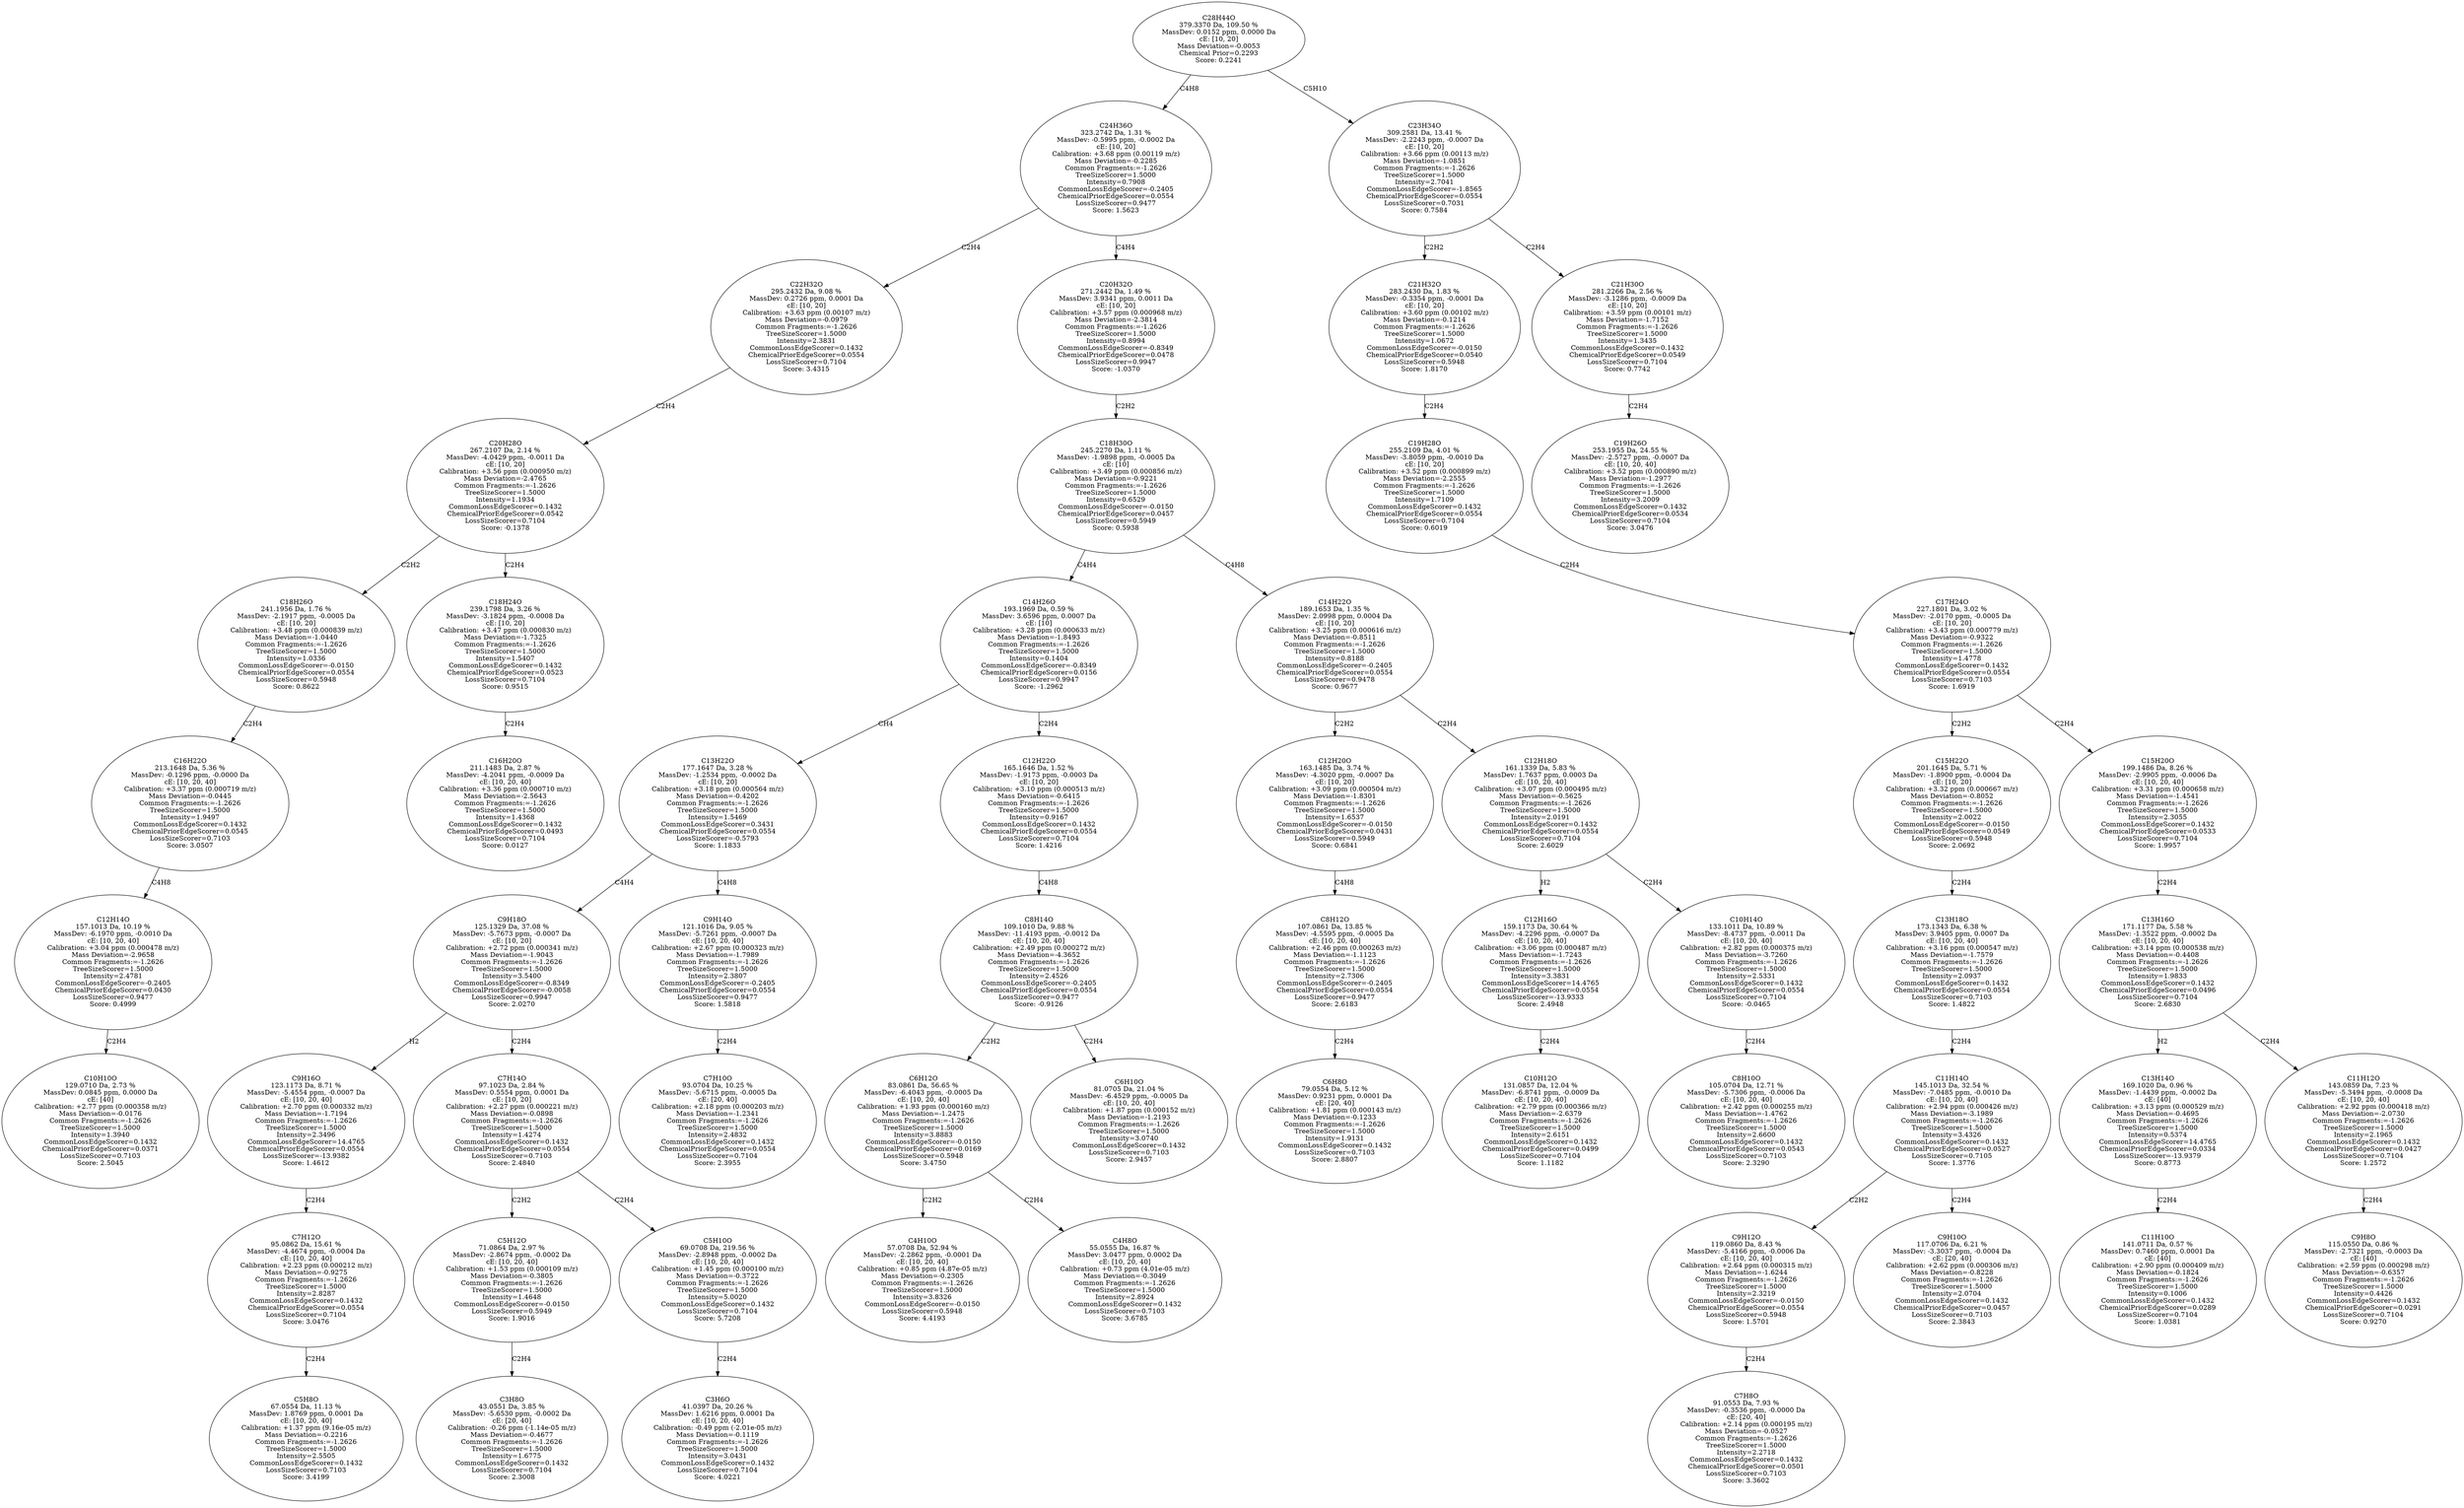 strict digraph {
v1 [label="C10H10O\n129.0710 Da, 2.73 %\nMassDev: 0.0845 ppm, 0.0000 Da\ncE: [40]\nCalibration: +2.77 ppm (0.000358 m/z)\nMass Deviation=-0.0176\nCommon Fragments:=-1.2626\nTreeSizeScorer=1.5000\nIntensity=1.3940\nCommonLossEdgeScorer=0.1432\nChemicalPriorEdgeScorer=0.0371\nLossSizeScorer=0.7103\nScore: 2.5045"];
v2 [label="C12H14O\n157.1013 Da, 10.19 %\nMassDev: -6.1970 ppm, -0.0010 Da\ncE: [10, 20, 40]\nCalibration: +3.04 ppm (0.000478 m/z)\nMass Deviation=-2.9658\nCommon Fragments:=-1.2626\nTreeSizeScorer=1.5000\nIntensity=2.4781\nCommonLossEdgeScorer=-0.2405\nChemicalPriorEdgeScorer=0.0430\nLossSizeScorer=0.9477\nScore: 0.4999"];
v3 [label="C16H22O\n213.1648 Da, 5.36 %\nMassDev: -0.1296 ppm, -0.0000 Da\ncE: [10, 20, 40]\nCalibration: +3.37 ppm (0.000719 m/z)\nMass Deviation=-0.0445\nCommon Fragments:=-1.2626\nTreeSizeScorer=1.5000\nIntensity=1.9497\nCommonLossEdgeScorer=0.1432\nChemicalPriorEdgeScorer=0.0545\nLossSizeScorer=0.7103\nScore: 3.0507"];
v4 [label="C18H26O\n241.1956 Da, 1.76 %\nMassDev: -2.1917 ppm, -0.0005 Da\ncE: [10, 20]\nCalibration: +3.48 ppm (0.000839 m/z)\nMass Deviation=-1.0440\nCommon Fragments:=-1.2626\nTreeSizeScorer=1.5000\nIntensity=1.0336\nCommonLossEdgeScorer=-0.0150\nChemicalPriorEdgeScorer=0.0554\nLossSizeScorer=0.5948\nScore: 0.8622"];
v5 [label="C16H20O\n211.1483 Da, 2.87 %\nMassDev: -4.2041 ppm, -0.0009 Da\ncE: [10, 20, 40]\nCalibration: +3.36 ppm (0.000710 m/z)\nMass Deviation=-2.5643\nCommon Fragments:=-1.2626\nTreeSizeScorer=1.5000\nIntensity=1.4368\nCommonLossEdgeScorer=0.1432\nChemicalPriorEdgeScorer=0.0493\nLossSizeScorer=0.7104\nScore: 0.0127"];
v6 [label="C18H24O\n239.1798 Da, 3.26 %\nMassDev: -3.1824 ppm, -0.0008 Da\ncE: [10, 20]\nCalibration: +3.47 ppm (0.000830 m/z)\nMass Deviation=-1.7325\nCommon Fragments:=-1.2626\nTreeSizeScorer=1.5000\nIntensity=1.5407\nCommonLossEdgeScorer=0.1432\nChemicalPriorEdgeScorer=0.0523\nLossSizeScorer=0.7104\nScore: 0.9515"];
v7 [label="C20H28O\n267.2107 Da, 2.14 %\nMassDev: -4.0429 ppm, -0.0011 Da\ncE: [10, 20]\nCalibration: +3.56 ppm (0.000950 m/z)\nMass Deviation=-2.4765\nCommon Fragments:=-1.2626\nTreeSizeScorer=1.5000\nIntensity=1.1934\nCommonLossEdgeScorer=0.1432\nChemicalPriorEdgeScorer=0.0542\nLossSizeScorer=0.7104\nScore: -0.1378"];
v8 [label="C22H32O\n295.2432 Da, 9.08 %\nMassDev: 0.2726 ppm, 0.0001 Da\ncE: [10, 20]\nCalibration: +3.63 ppm (0.00107 m/z)\nMass Deviation=-0.0979\nCommon Fragments:=-1.2626\nTreeSizeScorer=1.5000\nIntensity=2.3831\nCommonLossEdgeScorer=0.1432\nChemicalPriorEdgeScorer=0.0554\nLossSizeScorer=0.7104\nScore: 3.4315"];
v9 [label="C5H8O\n67.0554 Da, 11.13 %\nMassDev: 1.8769 ppm, 0.0001 Da\ncE: [10, 20, 40]\nCalibration: +1.37 ppm (9.16e-05 m/z)\nMass Deviation=-0.2216\nCommon Fragments:=-1.2626\nTreeSizeScorer=1.5000\nIntensity=2.5505\nCommonLossEdgeScorer=0.1432\nLossSizeScorer=0.7103\nScore: 3.4199"];
v10 [label="C7H12O\n95.0862 Da, 15.61 %\nMassDev: -4.4674 ppm, -0.0004 Da\ncE: [10, 20, 40]\nCalibration: +2.23 ppm (0.000212 m/z)\nMass Deviation=-0.9275\nCommon Fragments:=-1.2626\nTreeSizeScorer=1.5000\nIntensity=2.8287\nCommonLossEdgeScorer=0.1432\nChemicalPriorEdgeScorer=0.0554\nLossSizeScorer=0.7104\nScore: 3.0476"];
v11 [label="C9H16O\n123.1173 Da, 8.71 %\nMassDev: -5.4554 ppm, -0.0007 Da\ncE: [10, 20, 40]\nCalibration: +2.70 ppm (0.000332 m/z)\nMass Deviation=-1.7194\nCommon Fragments:=-1.2626\nTreeSizeScorer=1.5000\nIntensity=2.3496\nCommonLossEdgeScorer=14.4765\nChemicalPriorEdgeScorer=0.0554\nLossSizeScorer=-13.9382\nScore: 1.4612"];
v12 [label="C3H8O\n43.0551 Da, 3.85 %\nMassDev: -5.6530 ppm, -0.0002 Da\ncE: [20, 40]\nCalibration: -0.26 ppm (-1.14e-05 m/z)\nMass Deviation=-0.4677\nCommon Fragments:=-1.2626\nTreeSizeScorer=1.5000\nIntensity=1.6775\nCommonLossEdgeScorer=0.1432\nLossSizeScorer=0.7104\nScore: 2.3008"];
v13 [label="C5H12O\n71.0864 Da, 2.97 %\nMassDev: -2.8674 ppm, -0.0002 Da\ncE: [10, 20, 40]\nCalibration: +1.53 ppm (0.000109 m/z)\nMass Deviation=-0.3805\nCommon Fragments:=-1.2626\nTreeSizeScorer=1.5000\nIntensity=1.4648\nCommonLossEdgeScorer=-0.0150\nLossSizeScorer=0.5949\nScore: 1.9016"];
v14 [label="C3H6O\n41.0397 Da, 20.26 %\nMassDev: 1.6216 ppm, 0.0001 Da\ncE: [10, 20, 40]\nCalibration: -0.49 ppm (-2.01e-05 m/z)\nMass Deviation=-0.1119\nCommon Fragments:=-1.2626\nTreeSizeScorer=1.5000\nIntensity=3.0431\nCommonLossEdgeScorer=0.1432\nLossSizeScorer=0.7104\nScore: 4.0221"];
v15 [label="C5H10O\n69.0708 Da, 219.56 %\nMassDev: -2.8948 ppm, -0.0002 Da\ncE: [10, 20, 40]\nCalibration: +1.45 ppm (0.000100 m/z)\nMass Deviation=-0.3722\nCommon Fragments:=-1.2626\nTreeSizeScorer=1.5000\nIntensity=5.0020\nCommonLossEdgeScorer=0.1432\nLossSizeScorer=0.7104\nScore: 5.7208"];
v16 [label="C7H14O\n97.1023 Da, 2.84 %\nMassDev: 0.5554 ppm, 0.0001 Da\ncE: [10, 20]\nCalibration: +2.27 ppm (0.000221 m/z)\nMass Deviation=-0.0898\nCommon Fragments:=-1.2626\nTreeSizeScorer=1.5000\nIntensity=1.4274\nCommonLossEdgeScorer=0.1432\nChemicalPriorEdgeScorer=0.0554\nLossSizeScorer=0.7103\nScore: 2.4840"];
v17 [label="C9H18O\n125.1329 Da, 37.08 %\nMassDev: -5.7673 ppm, -0.0007 Da\ncE: [10, 20]\nCalibration: +2.72 ppm (0.000341 m/z)\nMass Deviation=-1.9043\nCommon Fragments:=-1.2626\nTreeSizeScorer=1.5000\nIntensity=3.5400\nCommonLossEdgeScorer=-0.8349\nChemicalPriorEdgeScorer=-0.0058\nLossSizeScorer=0.9947\nScore: 2.0270"];
v18 [label="C7H10O\n93.0704 Da, 10.25 %\nMassDev: -5.6715 ppm, -0.0005 Da\ncE: [20, 40]\nCalibration: +2.18 ppm (0.000203 m/z)\nMass Deviation=-1.2341\nCommon Fragments:=-1.2626\nTreeSizeScorer=1.5000\nIntensity=2.4832\nCommonLossEdgeScorer=0.1432\nChemicalPriorEdgeScorer=0.0554\nLossSizeScorer=0.7104\nScore: 2.3955"];
v19 [label="C9H14O\n121.1016 Da, 9.05 %\nMassDev: -5.7261 ppm, -0.0007 Da\ncE: [10, 20, 40]\nCalibration: +2.67 ppm (0.000323 m/z)\nMass Deviation=-1.7989\nCommon Fragments:=-1.2626\nTreeSizeScorer=1.5000\nIntensity=2.3807\nCommonLossEdgeScorer=-0.2405\nChemicalPriorEdgeScorer=0.0554\nLossSizeScorer=0.9477\nScore: 1.5818"];
v20 [label="C13H22O\n177.1647 Da, 3.28 %\nMassDev: -1.2534 ppm, -0.0002 Da\ncE: [10, 20]\nCalibration: +3.18 ppm (0.000564 m/z)\nMass Deviation=-0.4202\nCommon Fragments:=-1.2626\nTreeSizeScorer=1.5000\nIntensity=1.5469\nCommonLossEdgeScorer=0.3431\nChemicalPriorEdgeScorer=0.0554\nLossSizeScorer=-0.5793\nScore: 1.1833"];
v21 [label="C4H10O\n57.0708 Da, 52.94 %\nMassDev: -2.2862 ppm, -0.0001 Da\ncE: [10, 20, 40]\nCalibration: +0.85 ppm (4.87e-05 m/z)\nMass Deviation=-0.2305\nCommon Fragments:=-1.2626\nTreeSizeScorer=1.5000\nIntensity=3.8326\nCommonLossEdgeScorer=-0.0150\nLossSizeScorer=0.5948\nScore: 4.4193"];
v22 [label="C4H8O\n55.0555 Da, 16.87 %\nMassDev: 3.0477 ppm, 0.0002 Da\ncE: [10, 20, 40]\nCalibration: +0.73 ppm (4.01e-05 m/z)\nMass Deviation=-0.3049\nCommon Fragments:=-1.2626\nTreeSizeScorer=1.5000\nIntensity=2.8924\nCommonLossEdgeScorer=0.1432\nLossSizeScorer=0.7103\nScore: 3.6785"];
v23 [label="C6H12O\n83.0861 Da, 56.65 %\nMassDev: -6.4043 ppm, -0.0005 Da\ncE: [10, 20, 40]\nCalibration: +1.93 ppm (0.000160 m/z)\nMass Deviation=-1.2475\nCommon Fragments:=-1.2626\nTreeSizeScorer=1.5000\nIntensity=3.8883\nCommonLossEdgeScorer=-0.0150\nChemicalPriorEdgeScorer=0.0169\nLossSizeScorer=0.5948\nScore: 3.4750"];
v24 [label="C6H10O\n81.0705 Da, 21.04 %\nMassDev: -6.4529 ppm, -0.0005 Da\ncE: [10, 20, 40]\nCalibration: +1.87 ppm (0.000152 m/z)\nMass Deviation=-1.2193\nCommon Fragments:=-1.2626\nTreeSizeScorer=1.5000\nIntensity=3.0740\nCommonLossEdgeScorer=0.1432\nLossSizeScorer=0.7103\nScore: 2.9457"];
v25 [label="C8H14O\n109.1010 Da, 9.88 %\nMassDev: -11.4193 ppm, -0.0012 Da\ncE: [10, 20, 40]\nCalibration: +2.49 ppm (0.000272 m/z)\nMass Deviation=-4.3652\nCommon Fragments:=-1.2626\nTreeSizeScorer=1.5000\nIntensity=2.4526\nCommonLossEdgeScorer=-0.2405\nChemicalPriorEdgeScorer=0.0554\nLossSizeScorer=0.9477\nScore: -0.9126"];
v26 [label="C12H22O\n165.1646 Da, 1.52 %\nMassDev: -1.9173 ppm, -0.0003 Da\ncE: [10, 20]\nCalibration: +3.10 ppm (0.000513 m/z)\nMass Deviation=-0.6415\nCommon Fragments:=-1.2626\nTreeSizeScorer=1.5000\nIntensity=0.9167\nCommonLossEdgeScorer=0.1432\nChemicalPriorEdgeScorer=0.0554\nLossSizeScorer=0.7104\nScore: 1.4216"];
v27 [label="C14H26O\n193.1969 Da, 0.59 %\nMassDev: 3.6596 ppm, 0.0007 Da\ncE: [10]\nCalibration: +3.28 ppm (0.000633 m/z)\nMass Deviation=-1.8493\nCommon Fragments:=-1.2626\nTreeSizeScorer=1.5000\nIntensity=0.1404\nCommonLossEdgeScorer=-0.8349\nChemicalPriorEdgeScorer=0.0156\nLossSizeScorer=0.9947\nScore: -1.2962"];
v28 [label="C6H8O\n79.0554 Da, 5.12 %\nMassDev: 0.9231 ppm, 0.0001 Da\ncE: [20, 40]\nCalibration: +1.81 ppm (0.000143 m/z)\nMass Deviation=-0.1233\nCommon Fragments:=-1.2626\nTreeSizeScorer=1.5000\nIntensity=1.9131\nCommonLossEdgeScorer=0.1432\nLossSizeScorer=0.7103\nScore: 2.8807"];
v29 [label="C8H12O\n107.0861 Da, 13.85 %\nMassDev: -4.5595 ppm, -0.0005 Da\ncE: [10, 20, 40]\nCalibration: +2.46 ppm (0.000263 m/z)\nMass Deviation=-1.1123\nCommon Fragments:=-1.2626\nTreeSizeScorer=1.5000\nIntensity=2.7306\nCommonLossEdgeScorer=-0.2405\nChemicalPriorEdgeScorer=0.0554\nLossSizeScorer=0.9477\nScore: 2.6183"];
v30 [label="C12H20O\n163.1485 Da, 3.74 %\nMassDev: -4.3020 ppm, -0.0007 Da\ncE: [10, 20]\nCalibration: +3.09 ppm (0.000504 m/z)\nMass Deviation=-1.8301\nCommon Fragments:=-1.2626\nTreeSizeScorer=1.5000\nIntensity=1.6537\nCommonLossEdgeScorer=-0.0150\nChemicalPriorEdgeScorer=0.0431\nLossSizeScorer=0.5949\nScore: 0.6841"];
v31 [label="C10H12O\n131.0857 Da, 12.04 %\nMassDev: -6.8741 ppm, -0.0009 Da\ncE: [10, 20, 40]\nCalibration: +2.79 ppm (0.000366 m/z)\nMass Deviation=-2.6379\nCommon Fragments:=-1.2626\nTreeSizeScorer=1.5000\nIntensity=2.6151\nCommonLossEdgeScorer=0.1432\nChemicalPriorEdgeScorer=0.0499\nLossSizeScorer=0.7104\nScore: 1.1182"];
v32 [label="C12H16O\n159.1173 Da, 30.64 %\nMassDev: -4.2296 ppm, -0.0007 Da\ncE: [10, 20, 40]\nCalibration: +3.06 ppm (0.000487 m/z)\nMass Deviation=-1.7243\nCommon Fragments:=-1.2626\nTreeSizeScorer=1.5000\nIntensity=3.3831\nCommonLossEdgeScorer=14.4765\nChemicalPriorEdgeScorer=0.0554\nLossSizeScorer=-13.9333\nScore: 2.4948"];
v33 [label="C8H10O\n105.0704 Da, 12.71 %\nMassDev: -5.7306 ppm, -0.0006 Da\ncE: [10, 20, 40]\nCalibration: +2.42 ppm (0.000255 m/z)\nMass Deviation=-1.4762\nCommon Fragments:=-1.2626\nTreeSizeScorer=1.5000\nIntensity=2.6600\nCommonLossEdgeScorer=0.1432\nChemicalPriorEdgeScorer=0.0543\nLossSizeScorer=0.7103\nScore: 2.3290"];
v34 [label="C10H14O\n133.1011 Da, 10.89 %\nMassDev: -8.4737 ppm, -0.0011 Da\ncE: [10, 20, 40]\nCalibration: +2.82 ppm (0.000375 m/z)\nMass Deviation=-3.7260\nCommon Fragments:=-1.2626\nTreeSizeScorer=1.5000\nIntensity=2.5331\nCommonLossEdgeScorer=0.1432\nChemicalPriorEdgeScorer=0.0554\nLossSizeScorer=0.7104\nScore: -0.0465"];
v35 [label="C12H18O\n161.1339 Da, 5.83 %\nMassDev: 1.7637 ppm, 0.0003 Da\ncE: [10, 20, 40]\nCalibration: +3.07 ppm (0.000495 m/z)\nMass Deviation=-0.5625\nCommon Fragments:=-1.2626\nTreeSizeScorer=1.5000\nIntensity=2.0191\nCommonLossEdgeScorer=0.1432\nChemicalPriorEdgeScorer=0.0554\nLossSizeScorer=0.7104\nScore: 2.6029"];
v36 [label="C14H22O\n189.1653 Da, 1.35 %\nMassDev: 2.0998 ppm, 0.0004 Da\ncE: [10, 20]\nCalibration: +3.25 ppm (0.000616 m/z)\nMass Deviation=-0.8511\nCommon Fragments:=-1.2626\nTreeSizeScorer=1.5000\nIntensity=0.8188\nCommonLossEdgeScorer=-0.2405\nChemicalPriorEdgeScorer=0.0554\nLossSizeScorer=0.9478\nScore: 0.9677"];
v37 [label="C18H30O\n245.2270 Da, 1.11 %\nMassDev: -1.9898 ppm, -0.0005 Da\ncE: [10]\nCalibration: +3.49 ppm (0.000856 m/z)\nMass Deviation=-0.9221\nCommon Fragments:=-1.2626\nTreeSizeScorer=1.5000\nIntensity=0.6529\nCommonLossEdgeScorer=-0.0150\nChemicalPriorEdgeScorer=0.0457\nLossSizeScorer=0.5949\nScore: 0.5938"];
v38 [label="C20H32O\n271.2442 Da, 1.49 %\nMassDev: 3.9341 ppm, 0.0011 Da\ncE: [10, 20]\nCalibration: +3.57 ppm (0.000968 m/z)\nMass Deviation=-2.3814\nCommon Fragments:=-1.2626\nTreeSizeScorer=1.5000\nIntensity=0.8994\nCommonLossEdgeScorer=-0.8349\nChemicalPriorEdgeScorer=0.0478\nLossSizeScorer=0.9947\nScore: -1.0370"];
v39 [label="C24H36O\n323.2742 Da, 1.31 %\nMassDev: -0.5995 ppm, -0.0002 Da\ncE: [10, 20]\nCalibration: +3.68 ppm (0.00119 m/z)\nMass Deviation=-0.2285\nCommon Fragments:=-1.2626\nTreeSizeScorer=1.5000\nIntensity=0.7908\nCommonLossEdgeScorer=-0.2405\nChemicalPriorEdgeScorer=0.0554\nLossSizeScorer=0.9477\nScore: 1.5623"];
v40 [label="C7H8O\n91.0553 Da, 7.93 %\nMassDev: -0.3536 ppm, -0.0000 Da\ncE: [20, 40]\nCalibration: +2.14 ppm (0.000195 m/z)\nMass Deviation=-0.0527\nCommon Fragments:=-1.2626\nTreeSizeScorer=1.5000\nIntensity=2.2718\nCommonLossEdgeScorer=0.1432\nChemicalPriorEdgeScorer=0.0501\nLossSizeScorer=0.7103\nScore: 3.3602"];
v41 [label="C9H12O\n119.0860 Da, 8.43 %\nMassDev: -5.4166 ppm, -0.0006 Da\ncE: [10, 20, 40]\nCalibration: +2.64 ppm (0.000315 m/z)\nMass Deviation=-1.6244\nCommon Fragments:=-1.2626\nTreeSizeScorer=1.5000\nIntensity=2.3219\nCommonLossEdgeScorer=-0.0150\nChemicalPriorEdgeScorer=0.0554\nLossSizeScorer=0.5948\nScore: 1.5701"];
v42 [label="C9H10O\n117.0706 Da, 6.21 %\nMassDev: -3.3037 ppm, -0.0004 Da\ncE: [20, 40]\nCalibration: +2.62 ppm (0.000306 m/z)\nMass Deviation=-0.8228\nCommon Fragments:=-1.2626\nTreeSizeScorer=1.5000\nIntensity=2.0704\nCommonLossEdgeScorer=0.1432\nChemicalPriorEdgeScorer=0.0457\nLossSizeScorer=0.7103\nScore: 2.3843"];
v43 [label="C11H14O\n145.1013 Da, 32.54 %\nMassDev: -7.0485 ppm, -0.0010 Da\ncE: [10, 20, 40]\nCalibration: +2.94 ppm (0.000426 m/z)\nMass Deviation=-3.1989\nCommon Fragments:=-1.2626\nTreeSizeScorer=1.5000\nIntensity=3.4326\nCommonLossEdgeScorer=0.1432\nChemicalPriorEdgeScorer=0.0527\nLossSizeScorer=0.7105\nScore: 1.3776"];
v44 [label="C13H18O\n173.1343 Da, 6.38 %\nMassDev: 3.9405 ppm, 0.0007 Da\ncE: [10, 20, 40]\nCalibration: +3.16 ppm (0.000547 m/z)\nMass Deviation=-1.7579\nCommon Fragments:=-1.2626\nTreeSizeScorer=1.5000\nIntensity=2.0937\nCommonLossEdgeScorer=0.1432\nChemicalPriorEdgeScorer=0.0554\nLossSizeScorer=0.7103\nScore: 1.4822"];
v45 [label="C15H22O\n201.1645 Da, 5.71 %\nMassDev: -1.8900 ppm, -0.0004 Da\ncE: [10, 20]\nCalibration: +3.32 ppm (0.000667 m/z)\nMass Deviation=-0.8052\nCommon Fragments:=-1.2626\nTreeSizeScorer=1.5000\nIntensity=2.0022\nCommonLossEdgeScorer=-0.0150\nChemicalPriorEdgeScorer=0.0549\nLossSizeScorer=0.5948\nScore: 2.0692"];
v46 [label="C11H10O\n141.0711 Da, 0.57 %\nMassDev: 0.7460 ppm, 0.0001 Da\ncE: [40]\nCalibration: +2.90 ppm (0.000409 m/z)\nMass Deviation=-0.1824\nCommon Fragments:=-1.2626\nTreeSizeScorer=1.5000\nIntensity=0.1006\nCommonLossEdgeScorer=0.1432\nChemicalPriorEdgeScorer=0.0289\nLossSizeScorer=0.7104\nScore: 1.0381"];
v47 [label="C13H14O\n169.1020 Da, 0.96 %\nMassDev: -1.4439 ppm, -0.0002 Da\ncE: [40]\nCalibration: +3.13 ppm (0.000529 m/z)\nMass Deviation=-0.4695\nCommon Fragments:=-1.2626\nTreeSizeScorer=1.5000\nIntensity=0.5374\nCommonLossEdgeScorer=14.4765\nChemicalPriorEdgeScorer=0.0334\nLossSizeScorer=-13.9379\nScore: 0.8773"];
v48 [label="C9H8O\n115.0550 Da, 0.86 %\nMassDev: -2.7321 ppm, -0.0003 Da\ncE: [40]\nCalibration: +2.59 ppm (0.000298 m/z)\nMass Deviation=-0.6357\nCommon Fragments:=-1.2626\nTreeSizeScorer=1.5000\nIntensity=0.4426\nCommonLossEdgeScorer=0.1432\nChemicalPriorEdgeScorer=0.0291\nLossSizeScorer=0.7104\nScore: 0.9270"];
v49 [label="C11H12O\n143.0859 Da, 7.23 %\nMassDev: -5.3494 ppm, -0.0008 Da\ncE: [10, 20, 40]\nCalibration: +2.92 ppm (0.000418 m/z)\nMass Deviation=-2.0730\nCommon Fragments:=-1.2626\nTreeSizeScorer=1.5000\nIntensity=2.1965\nCommonLossEdgeScorer=0.1432\nChemicalPriorEdgeScorer=0.0427\nLossSizeScorer=0.7104\nScore: 1.2572"];
v50 [label="C13H16O\n171.1177 Da, 5.58 %\nMassDev: -1.3522 ppm, -0.0002 Da\ncE: [10, 20, 40]\nCalibration: +3.14 ppm (0.000538 m/z)\nMass Deviation=-0.4408\nCommon Fragments:=-1.2626\nTreeSizeScorer=1.5000\nIntensity=1.9833\nCommonLossEdgeScorer=0.1432\nChemicalPriorEdgeScorer=0.0496\nLossSizeScorer=0.7104\nScore: 2.6830"];
v51 [label="C15H20O\n199.1486 Da, 8.26 %\nMassDev: -2.9905 ppm, -0.0006 Da\ncE: [10, 20, 40]\nCalibration: +3.31 ppm (0.000658 m/z)\nMass Deviation=-1.4541\nCommon Fragments:=-1.2626\nTreeSizeScorer=1.5000\nIntensity=2.3055\nCommonLossEdgeScorer=0.1432\nChemicalPriorEdgeScorer=0.0533\nLossSizeScorer=0.7104\nScore: 1.9957"];
v52 [label="C17H24O\n227.1801 Da, 3.02 %\nMassDev: -2.0170 ppm, -0.0005 Da\ncE: [10, 20]\nCalibration: +3.43 ppm (0.000779 m/z)\nMass Deviation=-0.9322\nCommon Fragments:=-1.2626\nTreeSizeScorer=1.5000\nIntensity=1.4778\nCommonLossEdgeScorer=0.1432\nChemicalPriorEdgeScorer=0.0554\nLossSizeScorer=0.7103\nScore: 1.6919"];
v53 [label="C19H28O\n255.2109 Da, 4.01 %\nMassDev: -3.8059 ppm, -0.0010 Da\ncE: [10, 20]\nCalibration: +3.52 ppm (0.000899 m/z)\nMass Deviation=-2.2555\nCommon Fragments:=-1.2626\nTreeSizeScorer=1.5000\nIntensity=1.7109\nCommonLossEdgeScorer=0.1432\nChemicalPriorEdgeScorer=0.0554\nLossSizeScorer=0.7104\nScore: 0.6019"];
v54 [label="C21H32O\n283.2430 Da, 1.83 %\nMassDev: -0.3354 ppm, -0.0001 Da\ncE: [10, 20]\nCalibration: +3.60 ppm (0.00102 m/z)\nMass Deviation=-0.1214\nCommon Fragments:=-1.2626\nTreeSizeScorer=1.5000\nIntensity=1.0672\nCommonLossEdgeScorer=-0.0150\nChemicalPriorEdgeScorer=0.0540\nLossSizeScorer=0.5948\nScore: 1.8170"];
v55 [label="C19H26O\n253.1955 Da, 24.55 %\nMassDev: -2.5727 ppm, -0.0007 Da\ncE: [10, 20, 40]\nCalibration: +3.52 ppm (0.000890 m/z)\nMass Deviation=-1.2977\nCommon Fragments:=-1.2626\nTreeSizeScorer=1.5000\nIntensity=3.2009\nCommonLossEdgeScorer=0.1432\nChemicalPriorEdgeScorer=0.0534\nLossSizeScorer=0.7104\nScore: 3.0476"];
v56 [label="C21H30O\n281.2266 Da, 2.56 %\nMassDev: -3.1286 ppm, -0.0009 Da\ncE: [10, 20]\nCalibration: +3.59 ppm (0.00101 m/z)\nMass Deviation=-1.7152\nCommon Fragments:=-1.2626\nTreeSizeScorer=1.5000\nIntensity=1.3435\nCommonLossEdgeScorer=0.1432\nChemicalPriorEdgeScorer=0.0549\nLossSizeScorer=0.7104\nScore: 0.7742"];
v57 [label="C23H34O\n309.2581 Da, 13.41 %\nMassDev: -2.2243 ppm, -0.0007 Da\ncE: [10, 20]\nCalibration: +3.66 ppm (0.00113 m/z)\nMass Deviation=-1.0851\nCommon Fragments:=-1.2626\nTreeSizeScorer=1.5000\nIntensity=2.7041\nCommonLossEdgeScorer=-1.8565\nChemicalPriorEdgeScorer=0.0554\nLossSizeScorer=0.7031\nScore: 0.7584"];
v58 [label="C28H44O\n379.3370 Da, 109.50 %\nMassDev: 0.0152 ppm, 0.0000 Da\ncE: [10, 20]\nMass Deviation=-0.0053\nChemical Prior=0.2293\nScore: 0.2241"];
v2 -> v1 [label="C2H4"];
v3 -> v2 [label="C4H8"];
v4 -> v3 [label="C2H4"];
v7 -> v4 [label="C2H2"];
v6 -> v5 [label="C2H4"];
v7 -> v6 [label="C2H4"];
v8 -> v7 [label="C2H4"];
v39 -> v8 [label="C2H4"];
v10 -> v9 [label="C2H4"];
v11 -> v10 [label="C2H4"];
v17 -> v11 [label="H2"];
v13 -> v12 [label="C2H4"];
v16 -> v13 [label="C2H2"];
v15 -> v14 [label="C2H4"];
v16 -> v15 [label="C2H4"];
v17 -> v16 [label="C2H4"];
v20 -> v17 [label="C4H4"];
v19 -> v18 [label="C2H4"];
v20 -> v19 [label="C4H8"];
v27 -> v20 [label="CH4"];
v23 -> v21 [label="C2H2"];
v23 -> v22 [label="C2H4"];
v25 -> v23 [label="C2H2"];
v25 -> v24 [label="C2H4"];
v26 -> v25 [label="C4H8"];
v27 -> v26 [label="C2H4"];
v37 -> v27 [label="C4H4"];
v29 -> v28 [label="C2H4"];
v30 -> v29 [label="C4H8"];
v36 -> v30 [label="C2H2"];
v32 -> v31 [label="C2H4"];
v35 -> v32 [label="H2"];
v34 -> v33 [label="C2H4"];
v35 -> v34 [label="C2H4"];
v36 -> v35 [label="C2H4"];
v37 -> v36 [label="C4H8"];
v38 -> v37 [label="C2H2"];
v39 -> v38 [label="C4H4"];
v58 -> v39 [label="C4H8"];
v41 -> v40 [label="C2H4"];
v43 -> v41 [label="C2H2"];
v43 -> v42 [label="C2H4"];
v44 -> v43 [label="C2H4"];
v45 -> v44 [label="C2H4"];
v52 -> v45 [label="C2H2"];
v47 -> v46 [label="C2H4"];
v50 -> v47 [label="H2"];
v49 -> v48 [label="C2H4"];
v50 -> v49 [label="C2H4"];
v51 -> v50 [label="C2H4"];
v52 -> v51 [label="C2H4"];
v53 -> v52 [label="C2H4"];
v54 -> v53 [label="C2H4"];
v57 -> v54 [label="C2H2"];
v56 -> v55 [label="C2H4"];
v57 -> v56 [label="C2H4"];
v58 -> v57 [label="C5H10"];
}